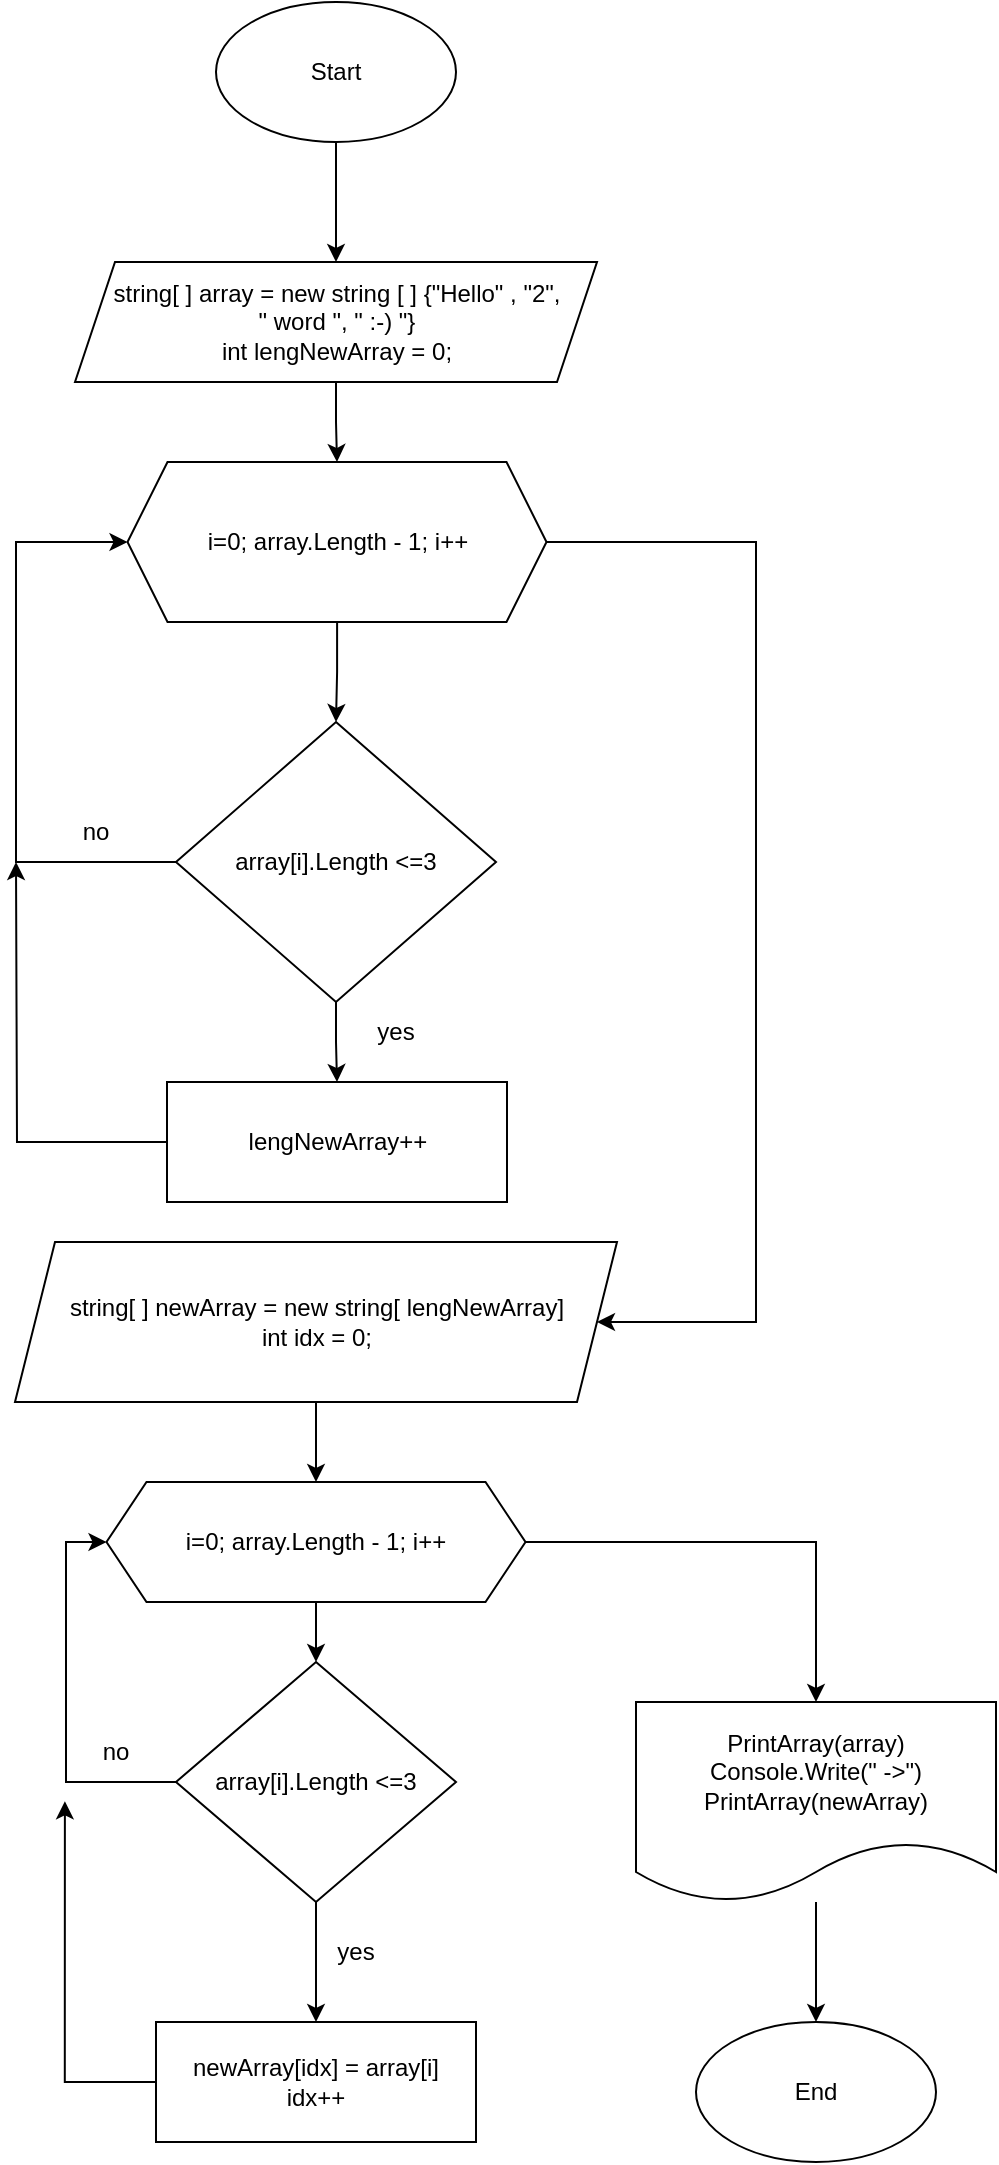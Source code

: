 <mxfile version="21.0.6" type="device"><diagram name="Страница 1" id="ArpARl0z54KvxmEtjGwK"><mxGraphModel dx="1146" dy="664" grid="1" gridSize="10" guides="1" tooltips="1" connect="1" arrows="1" fold="1" page="1" pageScale="1" pageWidth="827" pageHeight="1169" math="0" shadow="0"><root><mxCell id="0"/><mxCell id="1" parent="0"/><mxCell id="uTsEMBkrezEwSC_Wr8kd-6" style="edgeStyle=orthogonalEdgeStyle;rounded=0;orthogonalLoop=1;jettySize=auto;html=1;" edge="1" parent="1" source="uTsEMBkrezEwSC_Wr8kd-1" target="uTsEMBkrezEwSC_Wr8kd-2"><mxGeometry relative="1" as="geometry"/></mxCell><mxCell id="uTsEMBkrezEwSC_Wr8kd-1" value="Start" style="ellipse;whiteSpace=wrap;html=1;" vertex="1" parent="1"><mxGeometry x="320" y="70" width="120" height="70" as="geometry"/></mxCell><mxCell id="uTsEMBkrezEwSC_Wr8kd-8" style="edgeStyle=orthogonalEdgeStyle;rounded=0;orthogonalLoop=1;jettySize=auto;html=1;entryX=0.5;entryY=0;entryDx=0;entryDy=0;" edge="1" parent="1" source="uTsEMBkrezEwSC_Wr8kd-2" target="uTsEMBkrezEwSC_Wr8kd-3"><mxGeometry relative="1" as="geometry"/></mxCell><mxCell id="uTsEMBkrezEwSC_Wr8kd-2" value="string[ ] array = new string [ ] {&quot;Hello&quot; , &quot;2&quot;,&lt;br&gt;&quot; word &quot;, &quot; :-) &quot;}&lt;br&gt;int lengNewArray = 0;" style="shape=parallelogram;perimeter=parallelogramPerimeter;whiteSpace=wrap;html=1;fixedSize=1;" vertex="1" parent="1"><mxGeometry x="249.5" y="200" width="261" height="60" as="geometry"/></mxCell><mxCell id="uTsEMBkrezEwSC_Wr8kd-10" style="edgeStyle=orthogonalEdgeStyle;rounded=0;orthogonalLoop=1;jettySize=auto;html=1;entryX=0.5;entryY=0;entryDx=0;entryDy=0;" edge="1" parent="1" source="uTsEMBkrezEwSC_Wr8kd-3" target="uTsEMBkrezEwSC_Wr8kd-9"><mxGeometry relative="1" as="geometry"/></mxCell><mxCell id="uTsEMBkrezEwSC_Wr8kd-32" style="edgeStyle=orthogonalEdgeStyle;rounded=0;orthogonalLoop=1;jettySize=auto;html=1;entryX=1;entryY=0.5;entryDx=0;entryDy=0;" edge="1" parent="1" source="uTsEMBkrezEwSC_Wr8kd-3" target="uTsEMBkrezEwSC_Wr8kd-18"><mxGeometry relative="1" as="geometry"><Array as="points"><mxPoint x="590" y="340"/><mxPoint x="590" y="730"/></Array></mxGeometry></mxCell><mxCell id="uTsEMBkrezEwSC_Wr8kd-3" value="i=0; array.Length - 1; i++" style="shape=hexagon;perimeter=hexagonPerimeter2;whiteSpace=wrap;html=1;fixedSize=1;" vertex="1" parent="1"><mxGeometry x="275.75" y="300" width="209.5" height="80" as="geometry"/></mxCell><mxCell id="uTsEMBkrezEwSC_Wr8kd-11" style="edgeStyle=orthogonalEdgeStyle;rounded=0;orthogonalLoop=1;jettySize=auto;html=1;entryX=0;entryY=0.5;entryDx=0;entryDy=0;" edge="1" parent="1" source="uTsEMBkrezEwSC_Wr8kd-9" target="uTsEMBkrezEwSC_Wr8kd-3"><mxGeometry relative="1" as="geometry"><Array as="points"><mxPoint x="220" y="500"/><mxPoint x="220" y="340"/></Array></mxGeometry></mxCell><mxCell id="uTsEMBkrezEwSC_Wr8kd-16" style="edgeStyle=orthogonalEdgeStyle;rounded=0;orthogonalLoop=1;jettySize=auto;html=1;exitX=0.5;exitY=1;exitDx=0;exitDy=0;entryX=0.5;entryY=0;entryDx=0;entryDy=0;" edge="1" parent="1" source="uTsEMBkrezEwSC_Wr8kd-9" target="uTsEMBkrezEwSC_Wr8kd-15"><mxGeometry relative="1" as="geometry"/></mxCell><mxCell id="uTsEMBkrezEwSC_Wr8kd-9" value="array[i].Length &amp;lt;=3" style="rhombus;whiteSpace=wrap;html=1;" vertex="1" parent="1"><mxGeometry x="300" y="430" width="160" height="140" as="geometry"/></mxCell><mxCell id="uTsEMBkrezEwSC_Wr8kd-12" value="no" style="text;html=1;strokeColor=none;fillColor=none;align=center;verticalAlign=middle;whiteSpace=wrap;rounded=0;" vertex="1" parent="1"><mxGeometry x="230" y="470" width="60" height="30" as="geometry"/></mxCell><mxCell id="uTsEMBkrezEwSC_Wr8kd-17" style="edgeStyle=orthogonalEdgeStyle;rounded=0;orthogonalLoop=1;jettySize=auto;html=1;exitX=0;exitY=0.5;exitDx=0;exitDy=0;" edge="1" parent="1" source="uTsEMBkrezEwSC_Wr8kd-15"><mxGeometry relative="1" as="geometry"><mxPoint x="220" y="500" as="targetPoint"/></mxGeometry></mxCell><mxCell id="uTsEMBkrezEwSC_Wr8kd-15" value="lengNewArray++" style="rounded=0;whiteSpace=wrap;html=1;" vertex="1" parent="1"><mxGeometry x="295.5" y="610" width="170" height="60" as="geometry"/></mxCell><mxCell id="uTsEMBkrezEwSC_Wr8kd-33" style="edgeStyle=orthogonalEdgeStyle;rounded=0;orthogonalLoop=1;jettySize=auto;html=1;exitX=0.5;exitY=1;exitDx=0;exitDy=0;entryX=0.5;entryY=0;entryDx=0;entryDy=0;" edge="1" parent="1" source="uTsEMBkrezEwSC_Wr8kd-18" target="uTsEMBkrezEwSC_Wr8kd-24"><mxGeometry relative="1" as="geometry"/></mxCell><mxCell id="uTsEMBkrezEwSC_Wr8kd-18" value="string[ ] newArray = new string[ lengNewArray]&lt;br&gt;int idx = 0;" style="shape=parallelogram;perimeter=parallelogramPerimeter;whiteSpace=wrap;html=1;fixedSize=1;" vertex="1" parent="1"><mxGeometry x="219.5" y="690" width="301" height="80" as="geometry"/></mxCell><mxCell id="uTsEMBkrezEwSC_Wr8kd-20" value="yes" style="text;html=1;strokeColor=none;fillColor=none;align=center;verticalAlign=middle;whiteSpace=wrap;rounded=0;" vertex="1" parent="1"><mxGeometry x="380" y="570" width="60" height="30" as="geometry"/></mxCell><mxCell id="uTsEMBkrezEwSC_Wr8kd-34" style="edgeStyle=orthogonalEdgeStyle;rounded=0;orthogonalLoop=1;jettySize=auto;html=1;exitX=0.5;exitY=1;exitDx=0;exitDy=0;entryX=0.5;entryY=0;entryDx=0;entryDy=0;" edge="1" parent="1" source="uTsEMBkrezEwSC_Wr8kd-24" target="uTsEMBkrezEwSC_Wr8kd-26"><mxGeometry relative="1" as="geometry"/></mxCell><mxCell id="uTsEMBkrezEwSC_Wr8kd-43" style="edgeStyle=orthogonalEdgeStyle;rounded=0;orthogonalLoop=1;jettySize=auto;html=1;" edge="1" parent="1" source="uTsEMBkrezEwSC_Wr8kd-24" target="uTsEMBkrezEwSC_Wr8kd-44"><mxGeometry relative="1" as="geometry"><mxPoint x="640" y="960" as="targetPoint"/></mxGeometry></mxCell><mxCell id="uTsEMBkrezEwSC_Wr8kd-24" value="i=0; array.Length - 1; i++" style="shape=hexagon;perimeter=hexagonPerimeter2;whiteSpace=wrap;html=1;fixedSize=1;" vertex="1" parent="1"><mxGeometry x="265.25" y="810" width="209.5" height="60" as="geometry"/></mxCell><mxCell id="uTsEMBkrezEwSC_Wr8kd-35" style="edgeStyle=orthogonalEdgeStyle;rounded=0;orthogonalLoop=1;jettySize=auto;html=1;entryX=0;entryY=0.5;entryDx=0;entryDy=0;" edge="1" parent="1" source="uTsEMBkrezEwSC_Wr8kd-26" target="uTsEMBkrezEwSC_Wr8kd-24"><mxGeometry relative="1" as="geometry"><Array as="points"><mxPoint x="245" y="960"/><mxPoint x="245" y="840"/></Array></mxGeometry></mxCell><mxCell id="uTsEMBkrezEwSC_Wr8kd-39" style="edgeStyle=orthogonalEdgeStyle;rounded=0;orthogonalLoop=1;jettySize=auto;html=1;exitX=0.5;exitY=1;exitDx=0;exitDy=0;" edge="1" parent="1" source="uTsEMBkrezEwSC_Wr8kd-26" target="uTsEMBkrezEwSC_Wr8kd-37"><mxGeometry relative="1" as="geometry"/></mxCell><mxCell id="uTsEMBkrezEwSC_Wr8kd-26" value="array[i].Length &amp;lt;=3" style="rhombus;whiteSpace=wrap;html=1;" vertex="1" parent="1"><mxGeometry x="300" y="900" width="140" height="120" as="geometry"/></mxCell><mxCell id="uTsEMBkrezEwSC_Wr8kd-36" value="no" style="text;html=1;strokeColor=none;fillColor=none;align=center;verticalAlign=middle;whiteSpace=wrap;rounded=0;" vertex="1" parent="1"><mxGeometry x="240" y="930" width="60" height="30" as="geometry"/></mxCell><mxCell id="uTsEMBkrezEwSC_Wr8kd-42" style="edgeStyle=orthogonalEdgeStyle;rounded=0;orthogonalLoop=1;jettySize=auto;html=1;entryX=0.074;entryY=1.322;entryDx=0;entryDy=0;entryPerimeter=0;" edge="1" parent="1" source="uTsEMBkrezEwSC_Wr8kd-37" target="uTsEMBkrezEwSC_Wr8kd-36"><mxGeometry relative="1" as="geometry"><Array as="points"><mxPoint x="244" y="1110"/></Array></mxGeometry></mxCell><mxCell id="uTsEMBkrezEwSC_Wr8kd-37" value="newArray[idx] = array[i]&lt;br&gt;idx++" style="rounded=0;whiteSpace=wrap;html=1;" vertex="1" parent="1"><mxGeometry x="290" y="1080" width="160" height="60" as="geometry"/></mxCell><mxCell id="uTsEMBkrezEwSC_Wr8kd-40" value="yes" style="text;html=1;strokeColor=none;fillColor=none;align=center;verticalAlign=middle;whiteSpace=wrap;rounded=0;" vertex="1" parent="1"><mxGeometry x="360" y="1030" width="60" height="30" as="geometry"/></mxCell><mxCell id="uTsEMBkrezEwSC_Wr8kd-45" style="edgeStyle=orthogonalEdgeStyle;rounded=0;orthogonalLoop=1;jettySize=auto;html=1;" edge="1" parent="1" source="uTsEMBkrezEwSC_Wr8kd-44"><mxGeometry relative="1" as="geometry"><mxPoint x="620" y="1080" as="targetPoint"/></mxGeometry></mxCell><mxCell id="uTsEMBkrezEwSC_Wr8kd-44" value="PrintArray(array)&lt;br&gt;Console.Write(&quot; -&amp;gt;&quot;)&lt;br&gt;PrintArray(newArray)" style="shape=document;whiteSpace=wrap;html=1;boundedLbl=1;" vertex="1" parent="1"><mxGeometry x="530" y="920" width="180" height="100" as="geometry"/></mxCell><mxCell id="uTsEMBkrezEwSC_Wr8kd-46" value="End" style="ellipse;whiteSpace=wrap;html=1;" vertex="1" parent="1"><mxGeometry x="560" y="1080" width="120" height="70" as="geometry"/></mxCell></root></mxGraphModel></diagram></mxfile>